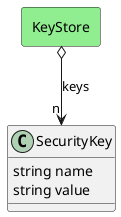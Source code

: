 @startuml

class "SecurityKey" as Model {
 string name
 string value

 
}



    rectangle "KeyStore" as KeyStore #lightgreen {
    }
    
        KeyStore   o--> "n" Model : "keys"
    

@enduml
